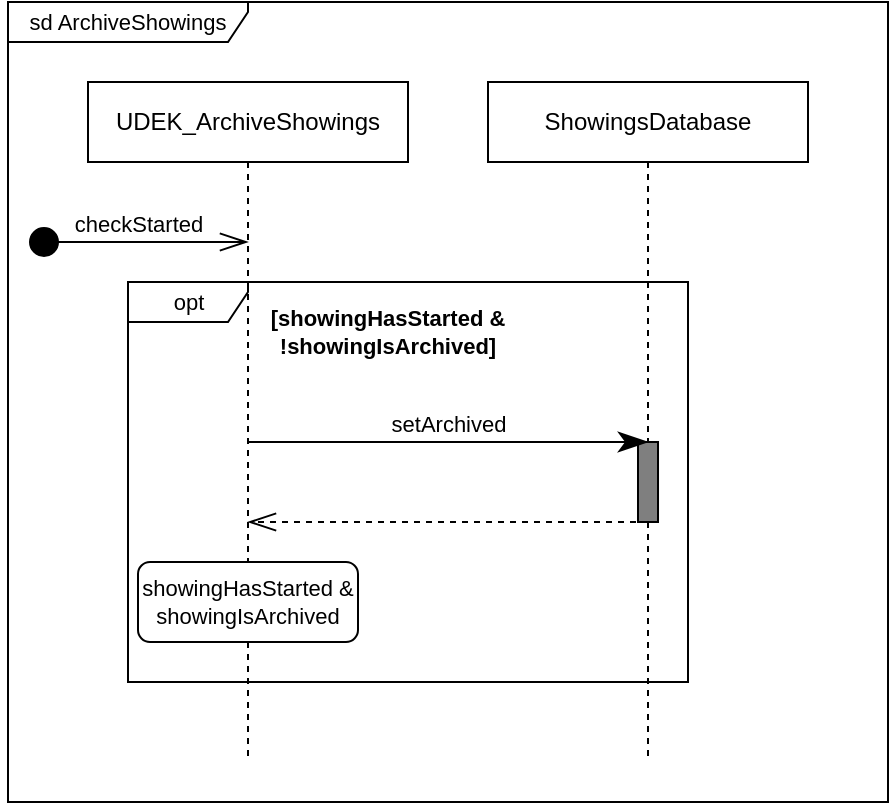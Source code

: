 <mxfile version="16.5.1" type="device"><diagram id="UbSpJXMvINvI6A48w-Lx" name="Page-1"><mxGraphModel dx="982" dy="588" grid="1" gridSize="10" guides="1" tooltips="1" connect="1" arrows="1" fold="1" page="1" pageScale="1" pageWidth="3300" pageHeight="2339" math="0" shadow="0"><root><mxCell id="0"/><mxCell id="X5XjearkuYIkrU80L7tD-60" value="Diagram Frame" style="" parent="0"/><mxCell id="X5XjearkuYIkrU80L7tD-62" value="sd ArchiveShowings" style="shape=umlFrame;whiteSpace=wrap;html=1;fontFamily=Helvetica;fontSize=11;fontColor=default;strokeWidth=1;fillColor=default;gradientColor=none;width=120;height=20;connectable=0;allowArrows=0;" parent="X5XjearkuYIkrU80L7tD-60" vertex="1"><mxGeometry x="40" y="40" width="440" height="400" as="geometry"/></mxCell><object label="Lifelines&#10;" id="1"><mxCell style="" parent="0"/></object><mxCell id="X5XjearkuYIkrU80L7tD-2" value="UDEK_ArchiveShowings" style="shape=umlLifeline;perimeter=lifelinePerimeter;whiteSpace=wrap;html=1;container=0;collapsible=0;recursiveResize=0;outlineConnect=0;connectable=0;allowArrows=0;" parent="1" vertex="1"><mxGeometry x="80" y="80" width="160" height="340" as="geometry"/></mxCell><mxCell id="X5XjearkuYIkrU80L7tD-4" value="ShowingsDatabase" style="shape=umlLifeline;perimeter=lifelinePerimeter;whiteSpace=wrap;html=1;container=0;collapsible=0;recursiveResize=0;outlineConnect=0;connectable=0;allowArrows=0;" parent="1" vertex="1"><mxGeometry x="280" y="80" width="160" height="340" as="geometry"/></mxCell><object label="Frames" id="X5XjearkuYIkrU80L7tD-9"><mxCell style="" parent="0"/></object><mxCell id="X5XjearkuYIkrU80L7tD-24" value="opt" style="shape=umlFrame;tabWidth=110;tabHeight=30;tabPosition=left;html=1;boundedLbl=1;labelInHeader=1;width=60;height=20;fontFamily=Helvetica;fontSize=11;fontColor=default;fillColor=none;connectable=0;allowArrows=0;dropTarget=0;recursiveResize=0;" parent="X5XjearkuYIkrU80L7tD-9" vertex="1"><mxGeometry x="100" y="180" width="280" height="200" as="geometry"/></mxCell><mxCell id="X5XjearkuYIkrU80L7tD-26" value="&lt;b&gt;[showingHasStarted &amp;amp; !showingIsArchived]&lt;/b&gt;" style="text;html=1;strokeColor=none;fillColor=none;align=center;verticalAlign=middle;whiteSpace=wrap;rounded=0;dashed=1;fontFamily=Helvetica;fontSize=11;fontColor=default;" parent="X5XjearkuYIkrU80L7tD-24" vertex="1"><mxGeometry x="70" y="10" width="120" height="30" as="geometry"/></mxCell><object label="Boxes" id="X5XjearkuYIkrU80L7tD-17"><mxCell style="" parent="0"/></object><mxCell id="X5XjearkuYIkrU80L7tD-18" value="" style="rounded=0;whiteSpace=wrap;html=1;fontFamily=Helvetica;fontSize=11;fontColor=default;fillColor=#7F7F7F;imageAlign=left;" parent="X5XjearkuYIkrU80L7tD-17" vertex="1"><mxGeometry x="355" y="260" width="10" height="40" as="geometry"/></mxCell><object label="Arrows&#10;" id="X5XjearkuYIkrU80L7tD-5"><mxCell style="" parent="0"/></object><mxCell id="X5XjearkuYIkrU80L7tD-28" value="setArchived" style="endArrow=classicThin;html=1;rounded=0;labelBackgroundColor=default;fontFamily=Helvetica;fontSize=11;fontColor=default;startSize=12;endSize=12;strokeColor=default;shape=connector;endFill=1;verticalAlign=bottom;" parent="X5XjearkuYIkrU80L7tD-5" edge="1"><mxGeometry width="50" height="50" relative="1" as="geometry"><mxPoint x="160" y="260" as="sourcePoint"/><mxPoint x="360" y="260" as="targetPoint"/></mxGeometry></mxCell><mxCell id="7D7kyaR6RJpUN4HHPwlJ-4" value="checkStarted" style="html=1;verticalAlign=bottom;startArrow=circle;startFill=1;endArrow=openThin;startSize=6;endSize=12;rounded=0;endFill=0;" edge="1" parent="X5XjearkuYIkrU80L7tD-5"><mxGeometry width="80" relative="1" as="geometry"><mxPoint x="50" y="160" as="sourcePoint"/><mxPoint x="160" y="160" as="targetPoint"/></mxGeometry></mxCell><mxCell id="7D7kyaR6RJpUN4HHPwlJ-33" value="" style="edgeStyle=none;shape=connector;rounded=0;orthogonalLoop=1;jettySize=auto;html=1;labelBackgroundColor=default;fontFamily=Helvetica;fontSize=11;fontColor=default;endArrow=openThin;endFill=0;startSize=12;endSize=12;strokeColor=default;dashed=1;verticalAlign=bottom;" edge="1" parent="X5XjearkuYIkrU80L7tD-5"><mxGeometry relative="1" as="geometry"><mxPoint x="160" y="300" as="targetPoint"/><mxPoint x="360" y="300" as="sourcePoint"/></mxGeometry></mxCell><object label="Predicates" id="X5XjearkuYIkrU80L7tD-38"><mxCell style="" parent="0"/></object><mxCell id="X5XjearkuYIkrU80L7tD-49" value="showingHasStarted &amp;amp; showingIsArchived" style="rounded=1;whiteSpace=wrap;html=1;fontFamily=Helvetica;fontSize=11;fontColor=default;strokeWidth=1;fillColor=default;gradientColor=none;" parent="X5XjearkuYIkrU80L7tD-38" vertex="1"><mxGeometry x="105" y="320" width="110" height="40" as="geometry"/></mxCell></root></mxGraphModel></diagram></mxfile>